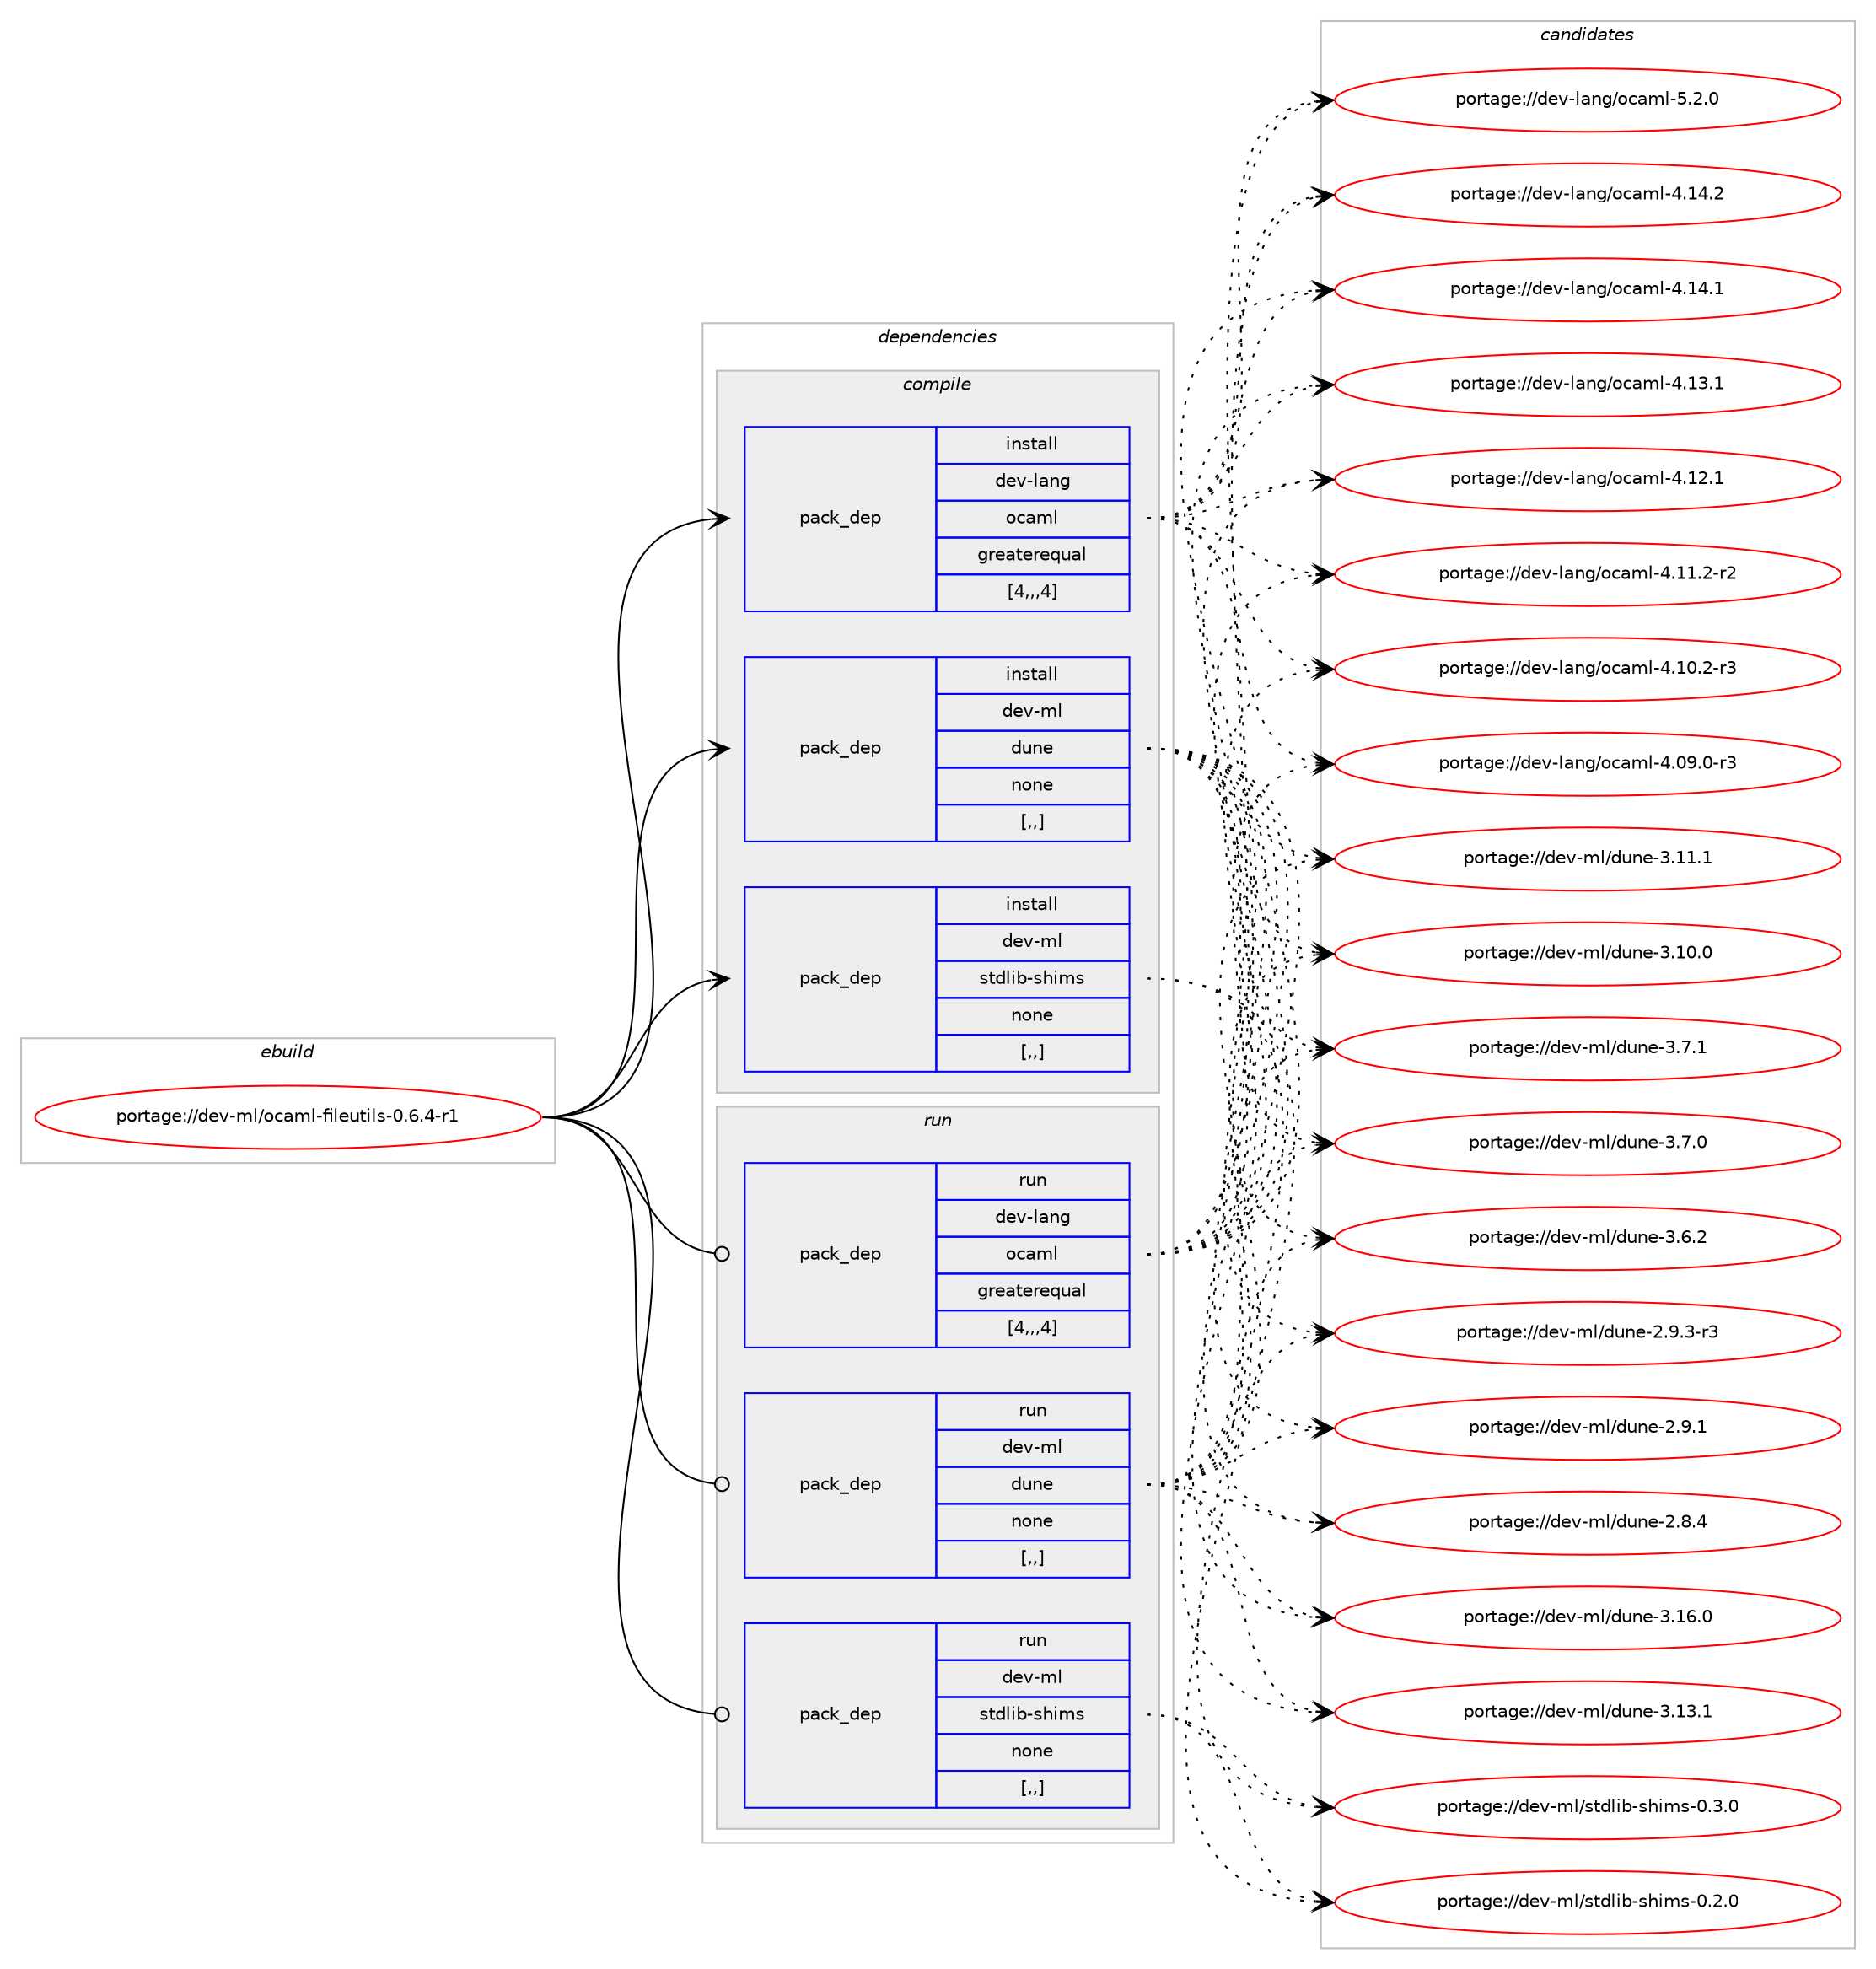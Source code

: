 digraph prolog {

# *************
# Graph options
# *************

newrank=true;
concentrate=true;
compound=true;
graph [rankdir=LR,fontname=Helvetica,fontsize=10,ranksep=1.5];#, ranksep=2.5, nodesep=0.2];
edge  [arrowhead=vee];
node  [fontname=Helvetica,fontsize=10];

# **********
# The ebuild
# **********

subgraph cluster_leftcol {
color=gray;
label=<<i>ebuild</i>>;
id [label="portage://dev-ml/ocaml-fileutils-0.6.4-r1", color=red, width=4, href="../dev-ml/ocaml-fileutils-0.6.4-r1.svg"];
}

# ****************
# The dependencies
# ****************

subgraph cluster_midcol {
color=gray;
label=<<i>dependencies</i>>;
subgraph cluster_compile {
fillcolor="#eeeeee";
style=filled;
label=<<i>compile</i>>;
subgraph pack90375 {
dependency121303 [label=<<TABLE BORDER="0" CELLBORDER="1" CELLSPACING="0" CELLPADDING="4" WIDTH="220"><TR><TD ROWSPAN="6" CELLPADDING="30">pack_dep</TD></TR><TR><TD WIDTH="110">install</TD></TR><TR><TD>dev-lang</TD></TR><TR><TD>ocaml</TD></TR><TR><TD>greaterequal</TD></TR><TR><TD>[4,,,4]</TD></TR></TABLE>>, shape=none, color=blue];
}
id:e -> dependency121303:w [weight=20,style="solid",arrowhead="vee"];
subgraph pack90376 {
dependency121304 [label=<<TABLE BORDER="0" CELLBORDER="1" CELLSPACING="0" CELLPADDING="4" WIDTH="220"><TR><TD ROWSPAN="6" CELLPADDING="30">pack_dep</TD></TR><TR><TD WIDTH="110">install</TD></TR><TR><TD>dev-ml</TD></TR><TR><TD>dune</TD></TR><TR><TD>none</TD></TR><TR><TD>[,,]</TD></TR></TABLE>>, shape=none, color=blue];
}
id:e -> dependency121304:w [weight=20,style="solid",arrowhead="vee"];
subgraph pack90377 {
dependency121305 [label=<<TABLE BORDER="0" CELLBORDER="1" CELLSPACING="0" CELLPADDING="4" WIDTH="220"><TR><TD ROWSPAN="6" CELLPADDING="30">pack_dep</TD></TR><TR><TD WIDTH="110">install</TD></TR><TR><TD>dev-ml</TD></TR><TR><TD>stdlib-shims</TD></TR><TR><TD>none</TD></TR><TR><TD>[,,]</TD></TR></TABLE>>, shape=none, color=blue];
}
id:e -> dependency121305:w [weight=20,style="solid",arrowhead="vee"];
}
subgraph cluster_compileandrun {
fillcolor="#eeeeee";
style=filled;
label=<<i>compile and run</i>>;
}
subgraph cluster_run {
fillcolor="#eeeeee";
style=filled;
label=<<i>run</i>>;
subgraph pack90378 {
dependency121306 [label=<<TABLE BORDER="0" CELLBORDER="1" CELLSPACING="0" CELLPADDING="4" WIDTH="220"><TR><TD ROWSPAN="6" CELLPADDING="30">pack_dep</TD></TR><TR><TD WIDTH="110">run</TD></TR><TR><TD>dev-lang</TD></TR><TR><TD>ocaml</TD></TR><TR><TD>greaterequal</TD></TR><TR><TD>[4,,,4]</TD></TR></TABLE>>, shape=none, color=blue];
}
id:e -> dependency121306:w [weight=20,style="solid",arrowhead="odot"];
subgraph pack90379 {
dependency121307 [label=<<TABLE BORDER="0" CELLBORDER="1" CELLSPACING="0" CELLPADDING="4" WIDTH="220"><TR><TD ROWSPAN="6" CELLPADDING="30">pack_dep</TD></TR><TR><TD WIDTH="110">run</TD></TR><TR><TD>dev-ml</TD></TR><TR><TD>dune</TD></TR><TR><TD>none</TD></TR><TR><TD>[,,]</TD></TR></TABLE>>, shape=none, color=blue];
}
id:e -> dependency121307:w [weight=20,style="solid",arrowhead="odot"];
subgraph pack90380 {
dependency121308 [label=<<TABLE BORDER="0" CELLBORDER="1" CELLSPACING="0" CELLPADDING="4" WIDTH="220"><TR><TD ROWSPAN="6" CELLPADDING="30">pack_dep</TD></TR><TR><TD WIDTH="110">run</TD></TR><TR><TD>dev-ml</TD></TR><TR><TD>stdlib-shims</TD></TR><TR><TD>none</TD></TR><TR><TD>[,,]</TD></TR></TABLE>>, shape=none, color=blue];
}
id:e -> dependency121308:w [weight=20,style="solid",arrowhead="odot"];
}
}

# **************
# The candidates
# **************

subgraph cluster_choices {
rank=same;
color=gray;
label=<<i>candidates</i>>;

subgraph choice90375 {
color=black;
nodesep=1;
choice1001011184510897110103471119997109108455346504648 [label="portage://dev-lang/ocaml-5.2.0", color=red, width=4,href="../dev-lang/ocaml-5.2.0.svg"];
choice100101118451089711010347111999710910845524649524650 [label="portage://dev-lang/ocaml-4.14.2", color=red, width=4,href="../dev-lang/ocaml-4.14.2.svg"];
choice100101118451089711010347111999710910845524649524649 [label="portage://dev-lang/ocaml-4.14.1", color=red, width=4,href="../dev-lang/ocaml-4.14.1.svg"];
choice100101118451089711010347111999710910845524649514649 [label="portage://dev-lang/ocaml-4.13.1", color=red, width=4,href="../dev-lang/ocaml-4.13.1.svg"];
choice100101118451089711010347111999710910845524649504649 [label="portage://dev-lang/ocaml-4.12.1", color=red, width=4,href="../dev-lang/ocaml-4.12.1.svg"];
choice1001011184510897110103471119997109108455246494946504511450 [label="portage://dev-lang/ocaml-4.11.2-r2", color=red, width=4,href="../dev-lang/ocaml-4.11.2-r2.svg"];
choice1001011184510897110103471119997109108455246494846504511451 [label="portage://dev-lang/ocaml-4.10.2-r3", color=red, width=4,href="../dev-lang/ocaml-4.10.2-r3.svg"];
choice1001011184510897110103471119997109108455246485746484511451 [label="portage://dev-lang/ocaml-4.09.0-r3", color=red, width=4,href="../dev-lang/ocaml-4.09.0-r3.svg"];
dependency121303:e -> choice1001011184510897110103471119997109108455346504648:w [style=dotted,weight="100"];
dependency121303:e -> choice100101118451089711010347111999710910845524649524650:w [style=dotted,weight="100"];
dependency121303:e -> choice100101118451089711010347111999710910845524649524649:w [style=dotted,weight="100"];
dependency121303:e -> choice100101118451089711010347111999710910845524649514649:w [style=dotted,weight="100"];
dependency121303:e -> choice100101118451089711010347111999710910845524649504649:w [style=dotted,weight="100"];
dependency121303:e -> choice1001011184510897110103471119997109108455246494946504511450:w [style=dotted,weight="100"];
dependency121303:e -> choice1001011184510897110103471119997109108455246494846504511451:w [style=dotted,weight="100"];
dependency121303:e -> choice1001011184510897110103471119997109108455246485746484511451:w [style=dotted,weight="100"];
}
subgraph choice90376 {
color=black;
nodesep=1;
choice100101118451091084710011711010145514649544648 [label="portage://dev-ml/dune-3.16.0", color=red, width=4,href="../dev-ml/dune-3.16.0.svg"];
choice100101118451091084710011711010145514649514649 [label="portage://dev-ml/dune-3.13.1", color=red, width=4,href="../dev-ml/dune-3.13.1.svg"];
choice100101118451091084710011711010145514649494649 [label="portage://dev-ml/dune-3.11.1", color=red, width=4,href="../dev-ml/dune-3.11.1.svg"];
choice100101118451091084710011711010145514649484648 [label="portage://dev-ml/dune-3.10.0", color=red, width=4,href="../dev-ml/dune-3.10.0.svg"];
choice1001011184510910847100117110101455146554649 [label="portage://dev-ml/dune-3.7.1", color=red, width=4,href="../dev-ml/dune-3.7.1.svg"];
choice1001011184510910847100117110101455146554648 [label="portage://dev-ml/dune-3.7.0", color=red, width=4,href="../dev-ml/dune-3.7.0.svg"];
choice1001011184510910847100117110101455146544650 [label="portage://dev-ml/dune-3.6.2", color=red, width=4,href="../dev-ml/dune-3.6.2.svg"];
choice10010111845109108471001171101014550465746514511451 [label="portage://dev-ml/dune-2.9.3-r3", color=red, width=4,href="../dev-ml/dune-2.9.3-r3.svg"];
choice1001011184510910847100117110101455046574649 [label="portage://dev-ml/dune-2.9.1", color=red, width=4,href="../dev-ml/dune-2.9.1.svg"];
choice1001011184510910847100117110101455046564652 [label="portage://dev-ml/dune-2.8.4", color=red, width=4,href="../dev-ml/dune-2.8.4.svg"];
dependency121304:e -> choice100101118451091084710011711010145514649544648:w [style=dotted,weight="100"];
dependency121304:e -> choice100101118451091084710011711010145514649514649:w [style=dotted,weight="100"];
dependency121304:e -> choice100101118451091084710011711010145514649494649:w [style=dotted,weight="100"];
dependency121304:e -> choice100101118451091084710011711010145514649484648:w [style=dotted,weight="100"];
dependency121304:e -> choice1001011184510910847100117110101455146554649:w [style=dotted,weight="100"];
dependency121304:e -> choice1001011184510910847100117110101455146554648:w [style=dotted,weight="100"];
dependency121304:e -> choice1001011184510910847100117110101455146544650:w [style=dotted,weight="100"];
dependency121304:e -> choice10010111845109108471001171101014550465746514511451:w [style=dotted,weight="100"];
dependency121304:e -> choice1001011184510910847100117110101455046574649:w [style=dotted,weight="100"];
dependency121304:e -> choice1001011184510910847100117110101455046564652:w [style=dotted,weight="100"];
}
subgraph choice90377 {
color=black;
nodesep=1;
choice10010111845109108471151161001081059845115104105109115454846514648 [label="portage://dev-ml/stdlib-shims-0.3.0", color=red, width=4,href="../dev-ml/stdlib-shims-0.3.0.svg"];
choice10010111845109108471151161001081059845115104105109115454846504648 [label="portage://dev-ml/stdlib-shims-0.2.0", color=red, width=4,href="../dev-ml/stdlib-shims-0.2.0.svg"];
dependency121305:e -> choice10010111845109108471151161001081059845115104105109115454846514648:w [style=dotted,weight="100"];
dependency121305:e -> choice10010111845109108471151161001081059845115104105109115454846504648:w [style=dotted,weight="100"];
}
subgraph choice90378 {
color=black;
nodesep=1;
choice1001011184510897110103471119997109108455346504648 [label="portage://dev-lang/ocaml-5.2.0", color=red, width=4,href="../dev-lang/ocaml-5.2.0.svg"];
choice100101118451089711010347111999710910845524649524650 [label="portage://dev-lang/ocaml-4.14.2", color=red, width=4,href="../dev-lang/ocaml-4.14.2.svg"];
choice100101118451089711010347111999710910845524649524649 [label="portage://dev-lang/ocaml-4.14.1", color=red, width=4,href="../dev-lang/ocaml-4.14.1.svg"];
choice100101118451089711010347111999710910845524649514649 [label="portage://dev-lang/ocaml-4.13.1", color=red, width=4,href="../dev-lang/ocaml-4.13.1.svg"];
choice100101118451089711010347111999710910845524649504649 [label="portage://dev-lang/ocaml-4.12.1", color=red, width=4,href="../dev-lang/ocaml-4.12.1.svg"];
choice1001011184510897110103471119997109108455246494946504511450 [label="portage://dev-lang/ocaml-4.11.2-r2", color=red, width=4,href="../dev-lang/ocaml-4.11.2-r2.svg"];
choice1001011184510897110103471119997109108455246494846504511451 [label="portage://dev-lang/ocaml-4.10.2-r3", color=red, width=4,href="../dev-lang/ocaml-4.10.2-r3.svg"];
choice1001011184510897110103471119997109108455246485746484511451 [label="portage://dev-lang/ocaml-4.09.0-r3", color=red, width=4,href="../dev-lang/ocaml-4.09.0-r3.svg"];
dependency121306:e -> choice1001011184510897110103471119997109108455346504648:w [style=dotted,weight="100"];
dependency121306:e -> choice100101118451089711010347111999710910845524649524650:w [style=dotted,weight="100"];
dependency121306:e -> choice100101118451089711010347111999710910845524649524649:w [style=dotted,weight="100"];
dependency121306:e -> choice100101118451089711010347111999710910845524649514649:w [style=dotted,weight="100"];
dependency121306:e -> choice100101118451089711010347111999710910845524649504649:w [style=dotted,weight="100"];
dependency121306:e -> choice1001011184510897110103471119997109108455246494946504511450:w [style=dotted,weight="100"];
dependency121306:e -> choice1001011184510897110103471119997109108455246494846504511451:w [style=dotted,weight="100"];
dependency121306:e -> choice1001011184510897110103471119997109108455246485746484511451:w [style=dotted,weight="100"];
}
subgraph choice90379 {
color=black;
nodesep=1;
choice100101118451091084710011711010145514649544648 [label="portage://dev-ml/dune-3.16.0", color=red, width=4,href="../dev-ml/dune-3.16.0.svg"];
choice100101118451091084710011711010145514649514649 [label="portage://dev-ml/dune-3.13.1", color=red, width=4,href="../dev-ml/dune-3.13.1.svg"];
choice100101118451091084710011711010145514649494649 [label="portage://dev-ml/dune-3.11.1", color=red, width=4,href="../dev-ml/dune-3.11.1.svg"];
choice100101118451091084710011711010145514649484648 [label="portage://dev-ml/dune-3.10.0", color=red, width=4,href="../dev-ml/dune-3.10.0.svg"];
choice1001011184510910847100117110101455146554649 [label="portage://dev-ml/dune-3.7.1", color=red, width=4,href="../dev-ml/dune-3.7.1.svg"];
choice1001011184510910847100117110101455146554648 [label="portage://dev-ml/dune-3.7.0", color=red, width=4,href="../dev-ml/dune-3.7.0.svg"];
choice1001011184510910847100117110101455146544650 [label="portage://dev-ml/dune-3.6.2", color=red, width=4,href="../dev-ml/dune-3.6.2.svg"];
choice10010111845109108471001171101014550465746514511451 [label="portage://dev-ml/dune-2.9.3-r3", color=red, width=4,href="../dev-ml/dune-2.9.3-r3.svg"];
choice1001011184510910847100117110101455046574649 [label="portage://dev-ml/dune-2.9.1", color=red, width=4,href="../dev-ml/dune-2.9.1.svg"];
choice1001011184510910847100117110101455046564652 [label="portage://dev-ml/dune-2.8.4", color=red, width=4,href="../dev-ml/dune-2.8.4.svg"];
dependency121307:e -> choice100101118451091084710011711010145514649544648:w [style=dotted,weight="100"];
dependency121307:e -> choice100101118451091084710011711010145514649514649:w [style=dotted,weight="100"];
dependency121307:e -> choice100101118451091084710011711010145514649494649:w [style=dotted,weight="100"];
dependency121307:e -> choice100101118451091084710011711010145514649484648:w [style=dotted,weight="100"];
dependency121307:e -> choice1001011184510910847100117110101455146554649:w [style=dotted,weight="100"];
dependency121307:e -> choice1001011184510910847100117110101455146554648:w [style=dotted,weight="100"];
dependency121307:e -> choice1001011184510910847100117110101455146544650:w [style=dotted,weight="100"];
dependency121307:e -> choice10010111845109108471001171101014550465746514511451:w [style=dotted,weight="100"];
dependency121307:e -> choice1001011184510910847100117110101455046574649:w [style=dotted,weight="100"];
dependency121307:e -> choice1001011184510910847100117110101455046564652:w [style=dotted,weight="100"];
}
subgraph choice90380 {
color=black;
nodesep=1;
choice10010111845109108471151161001081059845115104105109115454846514648 [label="portage://dev-ml/stdlib-shims-0.3.0", color=red, width=4,href="../dev-ml/stdlib-shims-0.3.0.svg"];
choice10010111845109108471151161001081059845115104105109115454846504648 [label="portage://dev-ml/stdlib-shims-0.2.0", color=red, width=4,href="../dev-ml/stdlib-shims-0.2.0.svg"];
dependency121308:e -> choice10010111845109108471151161001081059845115104105109115454846514648:w [style=dotted,weight="100"];
dependency121308:e -> choice10010111845109108471151161001081059845115104105109115454846504648:w [style=dotted,weight="100"];
}
}

}
